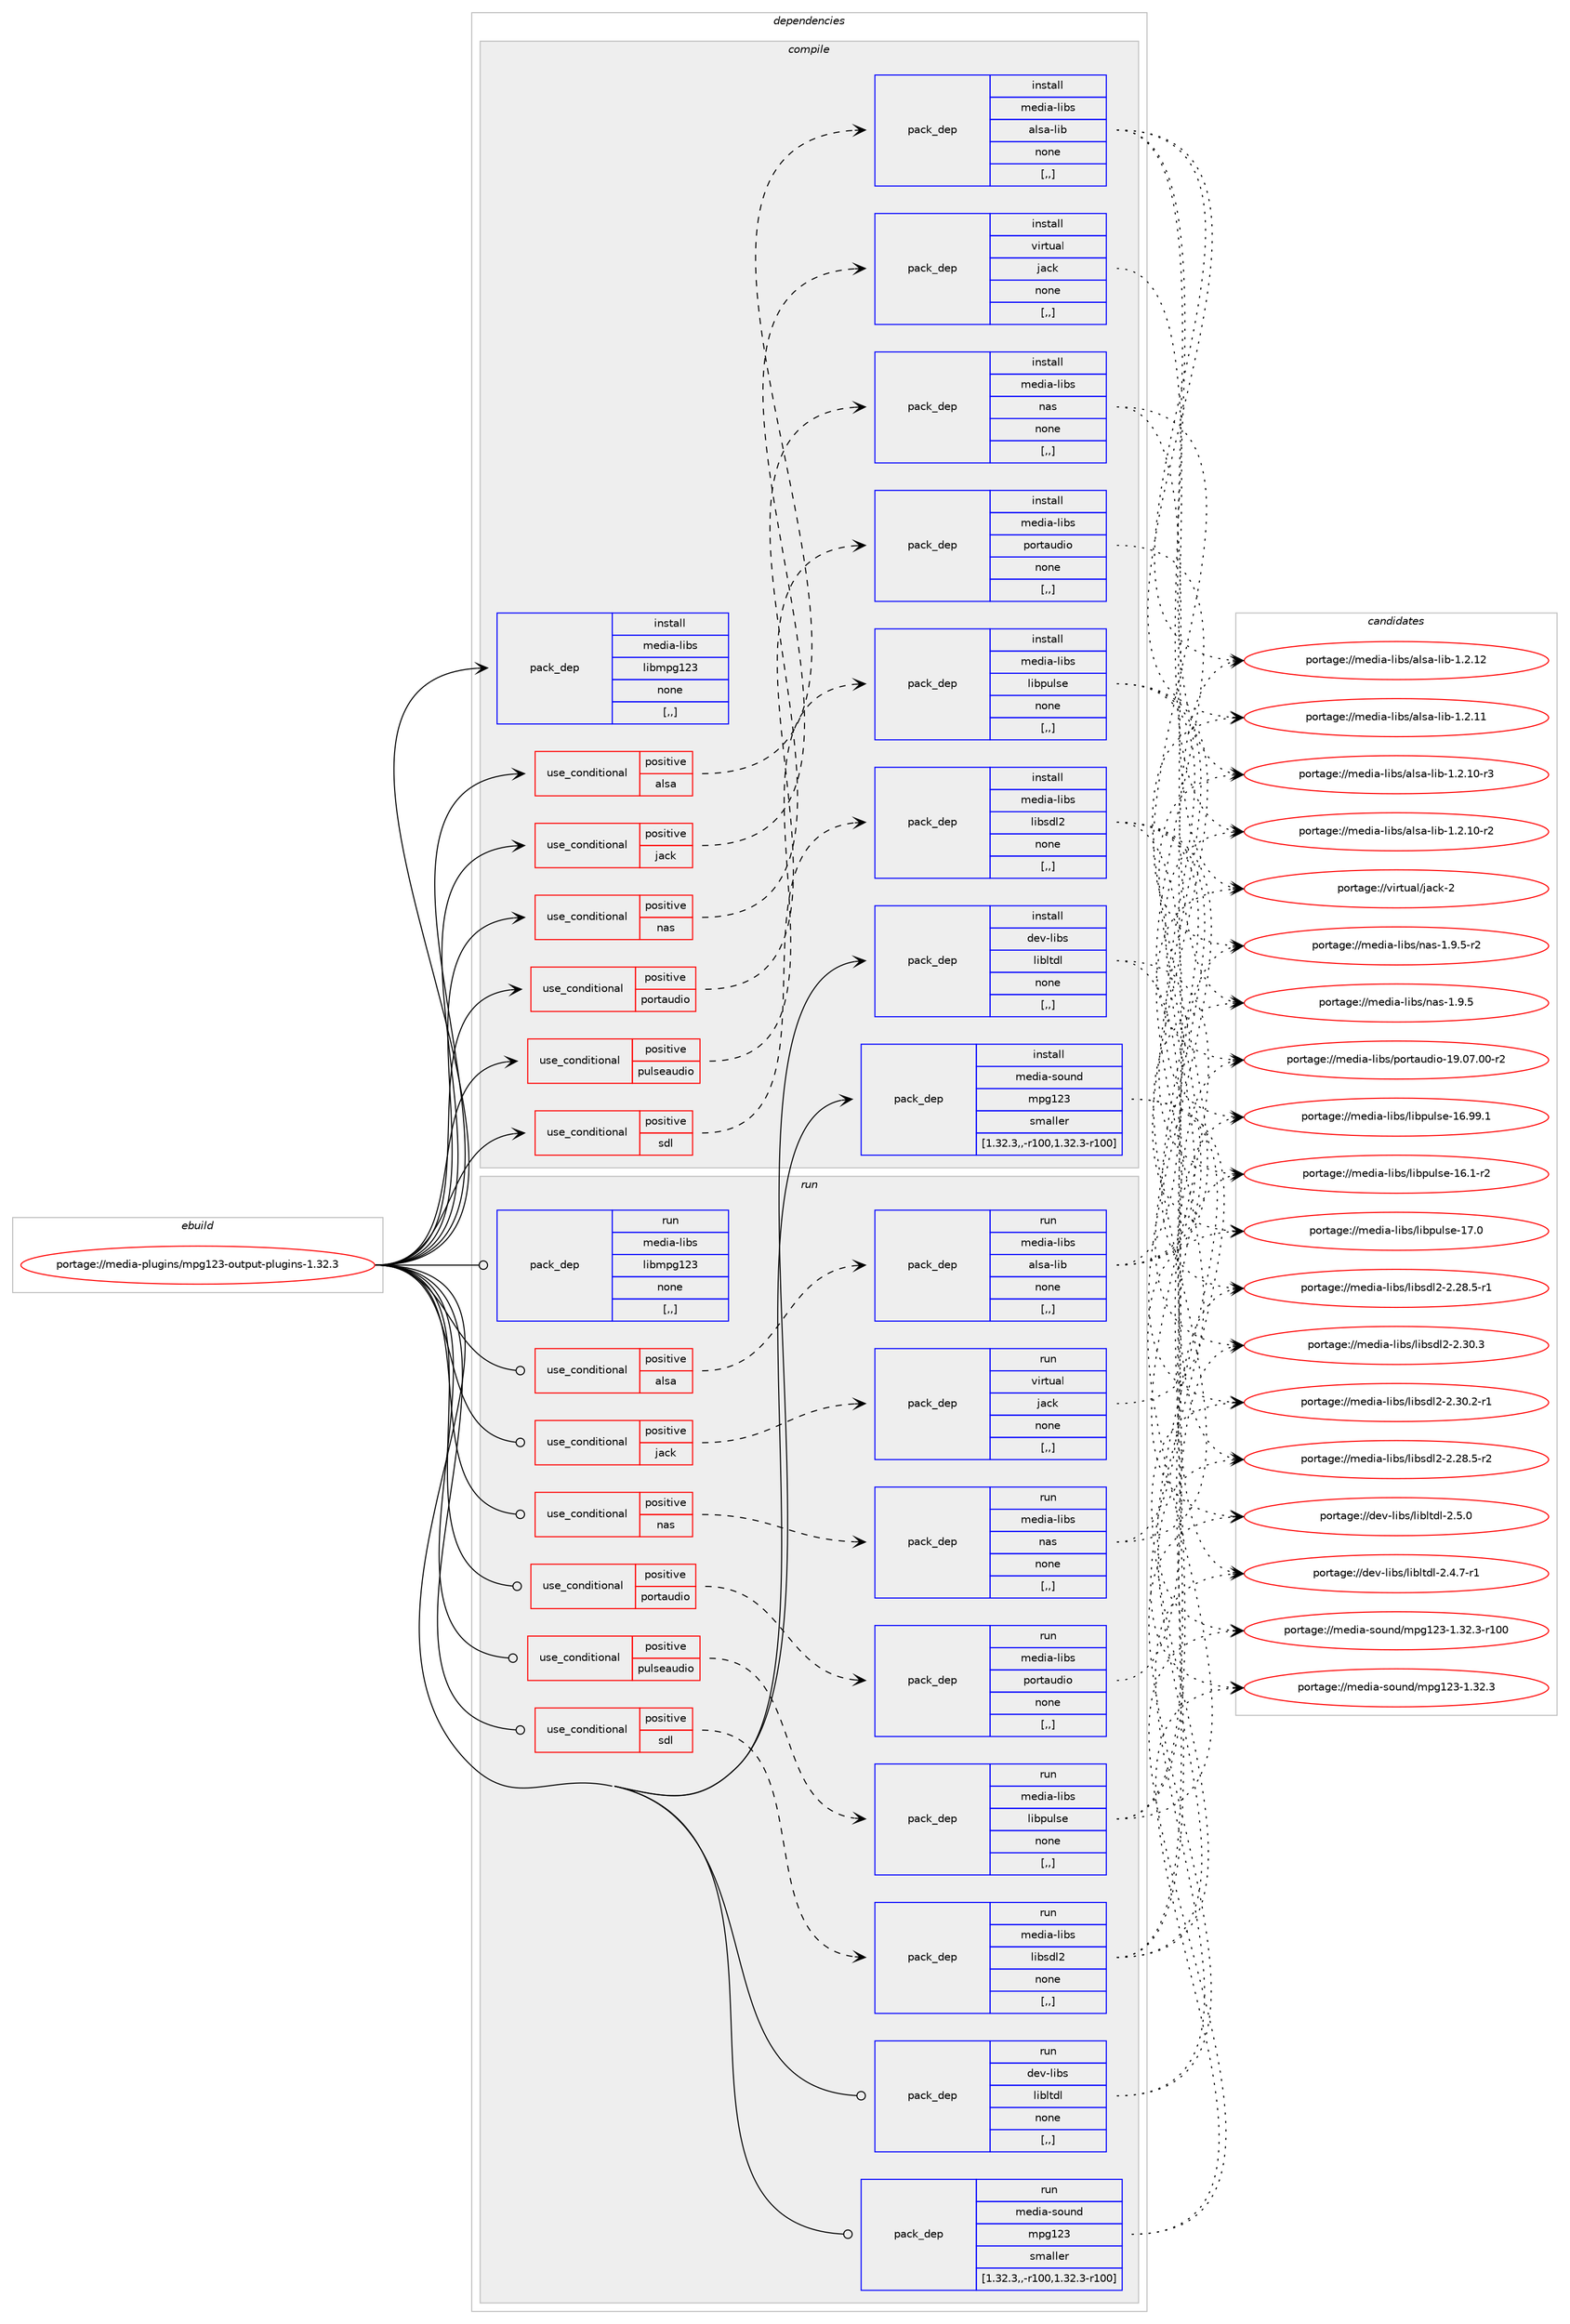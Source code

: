 digraph prolog {

# *************
# Graph options
# *************

newrank=true;
concentrate=true;
compound=true;
graph [rankdir=LR,fontname=Helvetica,fontsize=10,ranksep=1.5];#, ranksep=2.5, nodesep=0.2];
edge  [arrowhead=vee];
node  [fontname=Helvetica,fontsize=10];

# **********
# The ebuild
# **********

subgraph cluster_leftcol {
color=gray;
label=<<i>ebuild</i>>;
id [label="portage://media-plugins/mpg123-output-plugins-1.32.3", color=red, width=4, href="../media-plugins/mpg123-output-plugins-1.32.3.svg"];
}

# ****************
# The dependencies
# ****************

subgraph cluster_midcol {
color=gray;
label=<<i>dependencies</i>>;
subgraph cluster_compile {
fillcolor="#eeeeee";
style=filled;
label=<<i>compile</i>>;
subgraph cond78409 {
dependency309066 [label=<<TABLE BORDER="0" CELLBORDER="1" CELLSPACING="0" CELLPADDING="4"><TR><TD ROWSPAN="3" CELLPADDING="10">use_conditional</TD></TR><TR><TD>positive</TD></TR><TR><TD>alsa</TD></TR></TABLE>>, shape=none, color=red];
subgraph pack228261 {
dependency309067 [label=<<TABLE BORDER="0" CELLBORDER="1" CELLSPACING="0" CELLPADDING="4" WIDTH="220"><TR><TD ROWSPAN="6" CELLPADDING="30">pack_dep</TD></TR><TR><TD WIDTH="110">install</TD></TR><TR><TD>media-libs</TD></TR><TR><TD>alsa-lib</TD></TR><TR><TD>none</TD></TR><TR><TD>[,,]</TD></TR></TABLE>>, shape=none, color=blue];
}
dependency309066:e -> dependency309067:w [weight=20,style="dashed",arrowhead="vee"];
}
id:e -> dependency309066:w [weight=20,style="solid",arrowhead="vee"];
subgraph cond78410 {
dependency309068 [label=<<TABLE BORDER="0" CELLBORDER="1" CELLSPACING="0" CELLPADDING="4"><TR><TD ROWSPAN="3" CELLPADDING="10">use_conditional</TD></TR><TR><TD>positive</TD></TR><TR><TD>jack</TD></TR></TABLE>>, shape=none, color=red];
subgraph pack228262 {
dependency309069 [label=<<TABLE BORDER="0" CELLBORDER="1" CELLSPACING="0" CELLPADDING="4" WIDTH="220"><TR><TD ROWSPAN="6" CELLPADDING="30">pack_dep</TD></TR><TR><TD WIDTH="110">install</TD></TR><TR><TD>virtual</TD></TR><TR><TD>jack</TD></TR><TR><TD>none</TD></TR><TR><TD>[,,]</TD></TR></TABLE>>, shape=none, color=blue];
}
dependency309068:e -> dependency309069:w [weight=20,style="dashed",arrowhead="vee"];
}
id:e -> dependency309068:w [weight=20,style="solid",arrowhead="vee"];
subgraph cond78411 {
dependency309070 [label=<<TABLE BORDER="0" CELLBORDER="1" CELLSPACING="0" CELLPADDING="4"><TR><TD ROWSPAN="3" CELLPADDING="10">use_conditional</TD></TR><TR><TD>positive</TD></TR><TR><TD>nas</TD></TR></TABLE>>, shape=none, color=red];
subgraph pack228263 {
dependency309071 [label=<<TABLE BORDER="0" CELLBORDER="1" CELLSPACING="0" CELLPADDING="4" WIDTH="220"><TR><TD ROWSPAN="6" CELLPADDING="30">pack_dep</TD></TR><TR><TD WIDTH="110">install</TD></TR><TR><TD>media-libs</TD></TR><TR><TD>nas</TD></TR><TR><TD>none</TD></TR><TR><TD>[,,]</TD></TR></TABLE>>, shape=none, color=blue];
}
dependency309070:e -> dependency309071:w [weight=20,style="dashed",arrowhead="vee"];
}
id:e -> dependency309070:w [weight=20,style="solid",arrowhead="vee"];
subgraph cond78412 {
dependency309072 [label=<<TABLE BORDER="0" CELLBORDER="1" CELLSPACING="0" CELLPADDING="4"><TR><TD ROWSPAN="3" CELLPADDING="10">use_conditional</TD></TR><TR><TD>positive</TD></TR><TR><TD>portaudio</TD></TR></TABLE>>, shape=none, color=red];
subgraph pack228264 {
dependency309073 [label=<<TABLE BORDER="0" CELLBORDER="1" CELLSPACING="0" CELLPADDING="4" WIDTH="220"><TR><TD ROWSPAN="6" CELLPADDING="30">pack_dep</TD></TR><TR><TD WIDTH="110">install</TD></TR><TR><TD>media-libs</TD></TR><TR><TD>portaudio</TD></TR><TR><TD>none</TD></TR><TR><TD>[,,]</TD></TR></TABLE>>, shape=none, color=blue];
}
dependency309072:e -> dependency309073:w [weight=20,style="dashed",arrowhead="vee"];
}
id:e -> dependency309072:w [weight=20,style="solid",arrowhead="vee"];
subgraph cond78413 {
dependency309074 [label=<<TABLE BORDER="0" CELLBORDER="1" CELLSPACING="0" CELLPADDING="4"><TR><TD ROWSPAN="3" CELLPADDING="10">use_conditional</TD></TR><TR><TD>positive</TD></TR><TR><TD>pulseaudio</TD></TR></TABLE>>, shape=none, color=red];
subgraph pack228265 {
dependency309075 [label=<<TABLE BORDER="0" CELLBORDER="1" CELLSPACING="0" CELLPADDING="4" WIDTH="220"><TR><TD ROWSPAN="6" CELLPADDING="30">pack_dep</TD></TR><TR><TD WIDTH="110">install</TD></TR><TR><TD>media-libs</TD></TR><TR><TD>libpulse</TD></TR><TR><TD>none</TD></TR><TR><TD>[,,]</TD></TR></TABLE>>, shape=none, color=blue];
}
dependency309074:e -> dependency309075:w [weight=20,style="dashed",arrowhead="vee"];
}
id:e -> dependency309074:w [weight=20,style="solid",arrowhead="vee"];
subgraph cond78414 {
dependency309076 [label=<<TABLE BORDER="0" CELLBORDER="1" CELLSPACING="0" CELLPADDING="4"><TR><TD ROWSPAN="3" CELLPADDING="10">use_conditional</TD></TR><TR><TD>positive</TD></TR><TR><TD>sdl</TD></TR></TABLE>>, shape=none, color=red];
subgraph pack228266 {
dependency309077 [label=<<TABLE BORDER="0" CELLBORDER="1" CELLSPACING="0" CELLPADDING="4" WIDTH="220"><TR><TD ROWSPAN="6" CELLPADDING="30">pack_dep</TD></TR><TR><TD WIDTH="110">install</TD></TR><TR><TD>media-libs</TD></TR><TR><TD>libsdl2</TD></TR><TR><TD>none</TD></TR><TR><TD>[,,]</TD></TR></TABLE>>, shape=none, color=blue];
}
dependency309076:e -> dependency309077:w [weight=20,style="dashed",arrowhead="vee"];
}
id:e -> dependency309076:w [weight=20,style="solid",arrowhead="vee"];
subgraph pack228267 {
dependency309078 [label=<<TABLE BORDER="0" CELLBORDER="1" CELLSPACING="0" CELLPADDING="4" WIDTH="220"><TR><TD ROWSPAN="6" CELLPADDING="30">pack_dep</TD></TR><TR><TD WIDTH="110">install</TD></TR><TR><TD>dev-libs</TD></TR><TR><TD>libltdl</TD></TR><TR><TD>none</TD></TR><TR><TD>[,,]</TD></TR></TABLE>>, shape=none, color=blue];
}
id:e -> dependency309078:w [weight=20,style="solid",arrowhead="vee"];
subgraph pack228268 {
dependency309079 [label=<<TABLE BORDER="0" CELLBORDER="1" CELLSPACING="0" CELLPADDING="4" WIDTH="220"><TR><TD ROWSPAN="6" CELLPADDING="30">pack_dep</TD></TR><TR><TD WIDTH="110">install</TD></TR><TR><TD>media-libs</TD></TR><TR><TD>libmpg123</TD></TR><TR><TD>none</TD></TR><TR><TD>[,,]</TD></TR></TABLE>>, shape=none, color=blue];
}
id:e -> dependency309079:w [weight=20,style="solid",arrowhead="vee"];
subgraph pack228269 {
dependency309080 [label=<<TABLE BORDER="0" CELLBORDER="1" CELLSPACING="0" CELLPADDING="4" WIDTH="220"><TR><TD ROWSPAN="6" CELLPADDING="30">pack_dep</TD></TR><TR><TD WIDTH="110">install</TD></TR><TR><TD>media-sound</TD></TR><TR><TD>mpg123</TD></TR><TR><TD>smaller</TD></TR><TR><TD>[1.32.3,,-r100,1.32.3-r100]</TD></TR></TABLE>>, shape=none, color=blue];
}
id:e -> dependency309080:w [weight=20,style="solid",arrowhead="vee"];
}
subgraph cluster_compileandrun {
fillcolor="#eeeeee";
style=filled;
label=<<i>compile and run</i>>;
}
subgraph cluster_run {
fillcolor="#eeeeee";
style=filled;
label=<<i>run</i>>;
subgraph cond78415 {
dependency309081 [label=<<TABLE BORDER="0" CELLBORDER="1" CELLSPACING="0" CELLPADDING="4"><TR><TD ROWSPAN="3" CELLPADDING="10">use_conditional</TD></TR><TR><TD>positive</TD></TR><TR><TD>alsa</TD></TR></TABLE>>, shape=none, color=red];
subgraph pack228270 {
dependency309082 [label=<<TABLE BORDER="0" CELLBORDER="1" CELLSPACING="0" CELLPADDING="4" WIDTH="220"><TR><TD ROWSPAN="6" CELLPADDING="30">pack_dep</TD></TR><TR><TD WIDTH="110">run</TD></TR><TR><TD>media-libs</TD></TR><TR><TD>alsa-lib</TD></TR><TR><TD>none</TD></TR><TR><TD>[,,]</TD></TR></TABLE>>, shape=none, color=blue];
}
dependency309081:e -> dependency309082:w [weight=20,style="dashed",arrowhead="vee"];
}
id:e -> dependency309081:w [weight=20,style="solid",arrowhead="odot"];
subgraph cond78416 {
dependency309083 [label=<<TABLE BORDER="0" CELLBORDER="1" CELLSPACING="0" CELLPADDING="4"><TR><TD ROWSPAN="3" CELLPADDING="10">use_conditional</TD></TR><TR><TD>positive</TD></TR><TR><TD>jack</TD></TR></TABLE>>, shape=none, color=red];
subgraph pack228271 {
dependency309084 [label=<<TABLE BORDER="0" CELLBORDER="1" CELLSPACING="0" CELLPADDING="4" WIDTH="220"><TR><TD ROWSPAN="6" CELLPADDING="30">pack_dep</TD></TR><TR><TD WIDTH="110">run</TD></TR><TR><TD>virtual</TD></TR><TR><TD>jack</TD></TR><TR><TD>none</TD></TR><TR><TD>[,,]</TD></TR></TABLE>>, shape=none, color=blue];
}
dependency309083:e -> dependency309084:w [weight=20,style="dashed",arrowhead="vee"];
}
id:e -> dependency309083:w [weight=20,style="solid",arrowhead="odot"];
subgraph cond78417 {
dependency309085 [label=<<TABLE BORDER="0" CELLBORDER="1" CELLSPACING="0" CELLPADDING="4"><TR><TD ROWSPAN="3" CELLPADDING="10">use_conditional</TD></TR><TR><TD>positive</TD></TR><TR><TD>nas</TD></TR></TABLE>>, shape=none, color=red];
subgraph pack228272 {
dependency309086 [label=<<TABLE BORDER="0" CELLBORDER="1" CELLSPACING="0" CELLPADDING="4" WIDTH="220"><TR><TD ROWSPAN="6" CELLPADDING="30">pack_dep</TD></TR><TR><TD WIDTH="110">run</TD></TR><TR><TD>media-libs</TD></TR><TR><TD>nas</TD></TR><TR><TD>none</TD></TR><TR><TD>[,,]</TD></TR></TABLE>>, shape=none, color=blue];
}
dependency309085:e -> dependency309086:w [weight=20,style="dashed",arrowhead="vee"];
}
id:e -> dependency309085:w [weight=20,style="solid",arrowhead="odot"];
subgraph cond78418 {
dependency309087 [label=<<TABLE BORDER="0" CELLBORDER="1" CELLSPACING="0" CELLPADDING="4"><TR><TD ROWSPAN="3" CELLPADDING="10">use_conditional</TD></TR><TR><TD>positive</TD></TR><TR><TD>portaudio</TD></TR></TABLE>>, shape=none, color=red];
subgraph pack228273 {
dependency309088 [label=<<TABLE BORDER="0" CELLBORDER="1" CELLSPACING="0" CELLPADDING="4" WIDTH="220"><TR><TD ROWSPAN="6" CELLPADDING="30">pack_dep</TD></TR><TR><TD WIDTH="110">run</TD></TR><TR><TD>media-libs</TD></TR><TR><TD>portaudio</TD></TR><TR><TD>none</TD></TR><TR><TD>[,,]</TD></TR></TABLE>>, shape=none, color=blue];
}
dependency309087:e -> dependency309088:w [weight=20,style="dashed",arrowhead="vee"];
}
id:e -> dependency309087:w [weight=20,style="solid",arrowhead="odot"];
subgraph cond78419 {
dependency309089 [label=<<TABLE BORDER="0" CELLBORDER="1" CELLSPACING="0" CELLPADDING="4"><TR><TD ROWSPAN="3" CELLPADDING="10">use_conditional</TD></TR><TR><TD>positive</TD></TR><TR><TD>pulseaudio</TD></TR></TABLE>>, shape=none, color=red];
subgraph pack228274 {
dependency309090 [label=<<TABLE BORDER="0" CELLBORDER="1" CELLSPACING="0" CELLPADDING="4" WIDTH="220"><TR><TD ROWSPAN="6" CELLPADDING="30">pack_dep</TD></TR><TR><TD WIDTH="110">run</TD></TR><TR><TD>media-libs</TD></TR><TR><TD>libpulse</TD></TR><TR><TD>none</TD></TR><TR><TD>[,,]</TD></TR></TABLE>>, shape=none, color=blue];
}
dependency309089:e -> dependency309090:w [weight=20,style="dashed",arrowhead="vee"];
}
id:e -> dependency309089:w [weight=20,style="solid",arrowhead="odot"];
subgraph cond78420 {
dependency309091 [label=<<TABLE BORDER="0" CELLBORDER="1" CELLSPACING="0" CELLPADDING="4"><TR><TD ROWSPAN="3" CELLPADDING="10">use_conditional</TD></TR><TR><TD>positive</TD></TR><TR><TD>sdl</TD></TR></TABLE>>, shape=none, color=red];
subgraph pack228275 {
dependency309092 [label=<<TABLE BORDER="0" CELLBORDER="1" CELLSPACING="0" CELLPADDING="4" WIDTH="220"><TR><TD ROWSPAN="6" CELLPADDING="30">pack_dep</TD></TR><TR><TD WIDTH="110">run</TD></TR><TR><TD>media-libs</TD></TR><TR><TD>libsdl2</TD></TR><TR><TD>none</TD></TR><TR><TD>[,,]</TD></TR></TABLE>>, shape=none, color=blue];
}
dependency309091:e -> dependency309092:w [weight=20,style="dashed",arrowhead="vee"];
}
id:e -> dependency309091:w [weight=20,style="solid",arrowhead="odot"];
subgraph pack228276 {
dependency309093 [label=<<TABLE BORDER="0" CELLBORDER="1" CELLSPACING="0" CELLPADDING="4" WIDTH="220"><TR><TD ROWSPAN="6" CELLPADDING="30">pack_dep</TD></TR><TR><TD WIDTH="110">run</TD></TR><TR><TD>dev-libs</TD></TR><TR><TD>libltdl</TD></TR><TR><TD>none</TD></TR><TR><TD>[,,]</TD></TR></TABLE>>, shape=none, color=blue];
}
id:e -> dependency309093:w [weight=20,style="solid",arrowhead="odot"];
subgraph pack228277 {
dependency309094 [label=<<TABLE BORDER="0" CELLBORDER="1" CELLSPACING="0" CELLPADDING="4" WIDTH="220"><TR><TD ROWSPAN="6" CELLPADDING="30">pack_dep</TD></TR><TR><TD WIDTH="110">run</TD></TR><TR><TD>media-libs</TD></TR><TR><TD>libmpg123</TD></TR><TR><TD>none</TD></TR><TR><TD>[,,]</TD></TR></TABLE>>, shape=none, color=blue];
}
id:e -> dependency309094:w [weight=20,style="solid",arrowhead="odot"];
subgraph pack228278 {
dependency309095 [label=<<TABLE BORDER="0" CELLBORDER="1" CELLSPACING="0" CELLPADDING="4" WIDTH="220"><TR><TD ROWSPAN="6" CELLPADDING="30">pack_dep</TD></TR><TR><TD WIDTH="110">run</TD></TR><TR><TD>media-sound</TD></TR><TR><TD>mpg123</TD></TR><TR><TD>smaller</TD></TR><TR><TD>[1.32.3,,-r100,1.32.3-r100]</TD></TR></TABLE>>, shape=none, color=blue];
}
id:e -> dependency309095:w [weight=20,style="solid",arrowhead="odot"];
}
}

# **************
# The candidates
# **************

subgraph cluster_choices {
rank=same;
color=gray;
label=<<i>candidates</i>>;

subgraph choice228261 {
color=black;
nodesep=1;
choice109101100105974510810598115479710811597451081059845494650464950 [label="portage://media-libs/alsa-lib-1.2.12", color=red, width=4,href="../media-libs/alsa-lib-1.2.12.svg"];
choice109101100105974510810598115479710811597451081059845494650464949 [label="portage://media-libs/alsa-lib-1.2.11", color=red, width=4,href="../media-libs/alsa-lib-1.2.11.svg"];
choice1091011001059745108105981154797108115974510810598454946504649484511451 [label="portage://media-libs/alsa-lib-1.2.10-r3", color=red, width=4,href="../media-libs/alsa-lib-1.2.10-r3.svg"];
choice1091011001059745108105981154797108115974510810598454946504649484511450 [label="portage://media-libs/alsa-lib-1.2.10-r2", color=red, width=4,href="../media-libs/alsa-lib-1.2.10-r2.svg"];
dependency309067:e -> choice109101100105974510810598115479710811597451081059845494650464950:w [style=dotted,weight="100"];
dependency309067:e -> choice109101100105974510810598115479710811597451081059845494650464949:w [style=dotted,weight="100"];
dependency309067:e -> choice1091011001059745108105981154797108115974510810598454946504649484511451:w [style=dotted,weight="100"];
dependency309067:e -> choice1091011001059745108105981154797108115974510810598454946504649484511450:w [style=dotted,weight="100"];
}
subgraph choice228262 {
color=black;
nodesep=1;
choice118105114116117971084710697991074550 [label="portage://virtual/jack-2", color=red, width=4,href="../virtual/jack-2.svg"];
dependency309069:e -> choice118105114116117971084710697991074550:w [style=dotted,weight="100"];
}
subgraph choice228263 {
color=black;
nodesep=1;
choice10910110010597451081059811547110971154549465746534511450 [label="portage://media-libs/nas-1.9.5-r2", color=red, width=4,href="../media-libs/nas-1.9.5-r2.svg"];
choice1091011001059745108105981154711097115454946574653 [label="portage://media-libs/nas-1.9.5", color=red, width=4,href="../media-libs/nas-1.9.5.svg"];
dependency309071:e -> choice10910110010597451081059811547110971154549465746534511450:w [style=dotted,weight="100"];
dependency309071:e -> choice1091011001059745108105981154711097115454946574653:w [style=dotted,weight="100"];
}
subgraph choice228264 {
color=black;
nodesep=1;
choice10910110010597451081059811547112111114116971171001051114549574648554648484511450 [label="portage://media-libs/portaudio-19.07.00-r2", color=red, width=4,href="../media-libs/portaudio-19.07.00-r2.svg"];
dependency309073:e -> choice10910110010597451081059811547112111114116971171001051114549574648554648484511450:w [style=dotted,weight="100"];
}
subgraph choice228265 {
color=black;
nodesep=1;
choice10910110010597451081059811547108105981121171081151014549554648 [label="portage://media-libs/libpulse-17.0", color=red, width=4,href="../media-libs/libpulse-17.0.svg"];
choice10910110010597451081059811547108105981121171081151014549544657574649 [label="portage://media-libs/libpulse-16.99.1", color=red, width=4,href="../media-libs/libpulse-16.99.1.svg"];
choice109101100105974510810598115471081059811211710811510145495446494511450 [label="portage://media-libs/libpulse-16.1-r2", color=red, width=4,href="../media-libs/libpulse-16.1-r2.svg"];
dependency309075:e -> choice10910110010597451081059811547108105981121171081151014549554648:w [style=dotted,weight="100"];
dependency309075:e -> choice10910110010597451081059811547108105981121171081151014549544657574649:w [style=dotted,weight="100"];
dependency309075:e -> choice109101100105974510810598115471081059811211710811510145495446494511450:w [style=dotted,weight="100"];
}
subgraph choice228266 {
color=black;
nodesep=1;
choice10910110010597451081059811547108105981151001085045504651484651 [label="portage://media-libs/libsdl2-2.30.3", color=red, width=4,href="../media-libs/libsdl2-2.30.3.svg"];
choice109101100105974510810598115471081059811510010850455046514846504511449 [label="portage://media-libs/libsdl2-2.30.2-r1", color=red, width=4,href="../media-libs/libsdl2-2.30.2-r1.svg"];
choice109101100105974510810598115471081059811510010850455046505646534511450 [label="portage://media-libs/libsdl2-2.28.5-r2", color=red, width=4,href="../media-libs/libsdl2-2.28.5-r2.svg"];
choice109101100105974510810598115471081059811510010850455046505646534511449 [label="portage://media-libs/libsdl2-2.28.5-r1", color=red, width=4,href="../media-libs/libsdl2-2.28.5-r1.svg"];
dependency309077:e -> choice10910110010597451081059811547108105981151001085045504651484651:w [style=dotted,weight="100"];
dependency309077:e -> choice109101100105974510810598115471081059811510010850455046514846504511449:w [style=dotted,weight="100"];
dependency309077:e -> choice109101100105974510810598115471081059811510010850455046505646534511450:w [style=dotted,weight="100"];
dependency309077:e -> choice109101100105974510810598115471081059811510010850455046505646534511449:w [style=dotted,weight="100"];
}
subgraph choice228267 {
color=black;
nodesep=1;
choice10010111845108105981154710810598108116100108455046534648 [label="portage://dev-libs/libltdl-2.5.0", color=red, width=4,href="../dev-libs/libltdl-2.5.0.svg"];
choice100101118451081059811547108105981081161001084550465246554511449 [label="portage://dev-libs/libltdl-2.4.7-r1", color=red, width=4,href="../dev-libs/libltdl-2.4.7-r1.svg"];
dependency309078:e -> choice10010111845108105981154710810598108116100108455046534648:w [style=dotted,weight="100"];
dependency309078:e -> choice100101118451081059811547108105981081161001084550465246554511449:w [style=dotted,weight="100"];
}
subgraph choice228268 {
color=black;
nodesep=1;
}
subgraph choice228269 {
color=black;
nodesep=1;
choice1091011001059745115111117110100471091121034950514549465150465145114494848 [label="portage://media-sound/mpg123-1.32.3-r100", color=red, width=4,href="../media-sound/mpg123-1.32.3-r100.svg"];
choice10910110010597451151111171101004710911210349505145494651504651 [label="portage://media-sound/mpg123-1.32.3", color=red, width=4,href="../media-sound/mpg123-1.32.3.svg"];
dependency309080:e -> choice1091011001059745115111117110100471091121034950514549465150465145114494848:w [style=dotted,weight="100"];
dependency309080:e -> choice10910110010597451151111171101004710911210349505145494651504651:w [style=dotted,weight="100"];
}
subgraph choice228270 {
color=black;
nodesep=1;
choice109101100105974510810598115479710811597451081059845494650464950 [label="portage://media-libs/alsa-lib-1.2.12", color=red, width=4,href="../media-libs/alsa-lib-1.2.12.svg"];
choice109101100105974510810598115479710811597451081059845494650464949 [label="portage://media-libs/alsa-lib-1.2.11", color=red, width=4,href="../media-libs/alsa-lib-1.2.11.svg"];
choice1091011001059745108105981154797108115974510810598454946504649484511451 [label="portage://media-libs/alsa-lib-1.2.10-r3", color=red, width=4,href="../media-libs/alsa-lib-1.2.10-r3.svg"];
choice1091011001059745108105981154797108115974510810598454946504649484511450 [label="portage://media-libs/alsa-lib-1.2.10-r2", color=red, width=4,href="../media-libs/alsa-lib-1.2.10-r2.svg"];
dependency309082:e -> choice109101100105974510810598115479710811597451081059845494650464950:w [style=dotted,weight="100"];
dependency309082:e -> choice109101100105974510810598115479710811597451081059845494650464949:w [style=dotted,weight="100"];
dependency309082:e -> choice1091011001059745108105981154797108115974510810598454946504649484511451:w [style=dotted,weight="100"];
dependency309082:e -> choice1091011001059745108105981154797108115974510810598454946504649484511450:w [style=dotted,weight="100"];
}
subgraph choice228271 {
color=black;
nodesep=1;
choice118105114116117971084710697991074550 [label="portage://virtual/jack-2", color=red, width=4,href="../virtual/jack-2.svg"];
dependency309084:e -> choice118105114116117971084710697991074550:w [style=dotted,weight="100"];
}
subgraph choice228272 {
color=black;
nodesep=1;
choice10910110010597451081059811547110971154549465746534511450 [label="portage://media-libs/nas-1.9.5-r2", color=red, width=4,href="../media-libs/nas-1.9.5-r2.svg"];
choice1091011001059745108105981154711097115454946574653 [label="portage://media-libs/nas-1.9.5", color=red, width=4,href="../media-libs/nas-1.9.5.svg"];
dependency309086:e -> choice10910110010597451081059811547110971154549465746534511450:w [style=dotted,weight="100"];
dependency309086:e -> choice1091011001059745108105981154711097115454946574653:w [style=dotted,weight="100"];
}
subgraph choice228273 {
color=black;
nodesep=1;
choice10910110010597451081059811547112111114116971171001051114549574648554648484511450 [label="portage://media-libs/portaudio-19.07.00-r2", color=red, width=4,href="../media-libs/portaudio-19.07.00-r2.svg"];
dependency309088:e -> choice10910110010597451081059811547112111114116971171001051114549574648554648484511450:w [style=dotted,weight="100"];
}
subgraph choice228274 {
color=black;
nodesep=1;
choice10910110010597451081059811547108105981121171081151014549554648 [label="portage://media-libs/libpulse-17.0", color=red, width=4,href="../media-libs/libpulse-17.0.svg"];
choice10910110010597451081059811547108105981121171081151014549544657574649 [label="portage://media-libs/libpulse-16.99.1", color=red, width=4,href="../media-libs/libpulse-16.99.1.svg"];
choice109101100105974510810598115471081059811211710811510145495446494511450 [label="portage://media-libs/libpulse-16.1-r2", color=red, width=4,href="../media-libs/libpulse-16.1-r2.svg"];
dependency309090:e -> choice10910110010597451081059811547108105981121171081151014549554648:w [style=dotted,weight="100"];
dependency309090:e -> choice10910110010597451081059811547108105981121171081151014549544657574649:w [style=dotted,weight="100"];
dependency309090:e -> choice109101100105974510810598115471081059811211710811510145495446494511450:w [style=dotted,weight="100"];
}
subgraph choice228275 {
color=black;
nodesep=1;
choice10910110010597451081059811547108105981151001085045504651484651 [label="portage://media-libs/libsdl2-2.30.3", color=red, width=4,href="../media-libs/libsdl2-2.30.3.svg"];
choice109101100105974510810598115471081059811510010850455046514846504511449 [label="portage://media-libs/libsdl2-2.30.2-r1", color=red, width=4,href="../media-libs/libsdl2-2.30.2-r1.svg"];
choice109101100105974510810598115471081059811510010850455046505646534511450 [label="portage://media-libs/libsdl2-2.28.5-r2", color=red, width=4,href="../media-libs/libsdl2-2.28.5-r2.svg"];
choice109101100105974510810598115471081059811510010850455046505646534511449 [label="portage://media-libs/libsdl2-2.28.5-r1", color=red, width=4,href="../media-libs/libsdl2-2.28.5-r1.svg"];
dependency309092:e -> choice10910110010597451081059811547108105981151001085045504651484651:w [style=dotted,weight="100"];
dependency309092:e -> choice109101100105974510810598115471081059811510010850455046514846504511449:w [style=dotted,weight="100"];
dependency309092:e -> choice109101100105974510810598115471081059811510010850455046505646534511450:w [style=dotted,weight="100"];
dependency309092:e -> choice109101100105974510810598115471081059811510010850455046505646534511449:w [style=dotted,weight="100"];
}
subgraph choice228276 {
color=black;
nodesep=1;
choice10010111845108105981154710810598108116100108455046534648 [label="portage://dev-libs/libltdl-2.5.0", color=red, width=4,href="../dev-libs/libltdl-2.5.0.svg"];
choice100101118451081059811547108105981081161001084550465246554511449 [label="portage://dev-libs/libltdl-2.4.7-r1", color=red, width=4,href="../dev-libs/libltdl-2.4.7-r1.svg"];
dependency309093:e -> choice10010111845108105981154710810598108116100108455046534648:w [style=dotted,weight="100"];
dependency309093:e -> choice100101118451081059811547108105981081161001084550465246554511449:w [style=dotted,weight="100"];
}
subgraph choice228277 {
color=black;
nodesep=1;
}
subgraph choice228278 {
color=black;
nodesep=1;
choice1091011001059745115111117110100471091121034950514549465150465145114494848 [label="portage://media-sound/mpg123-1.32.3-r100", color=red, width=4,href="../media-sound/mpg123-1.32.3-r100.svg"];
choice10910110010597451151111171101004710911210349505145494651504651 [label="portage://media-sound/mpg123-1.32.3", color=red, width=4,href="../media-sound/mpg123-1.32.3.svg"];
dependency309095:e -> choice1091011001059745115111117110100471091121034950514549465150465145114494848:w [style=dotted,weight="100"];
dependency309095:e -> choice10910110010597451151111171101004710911210349505145494651504651:w [style=dotted,weight="100"];
}
}

}
